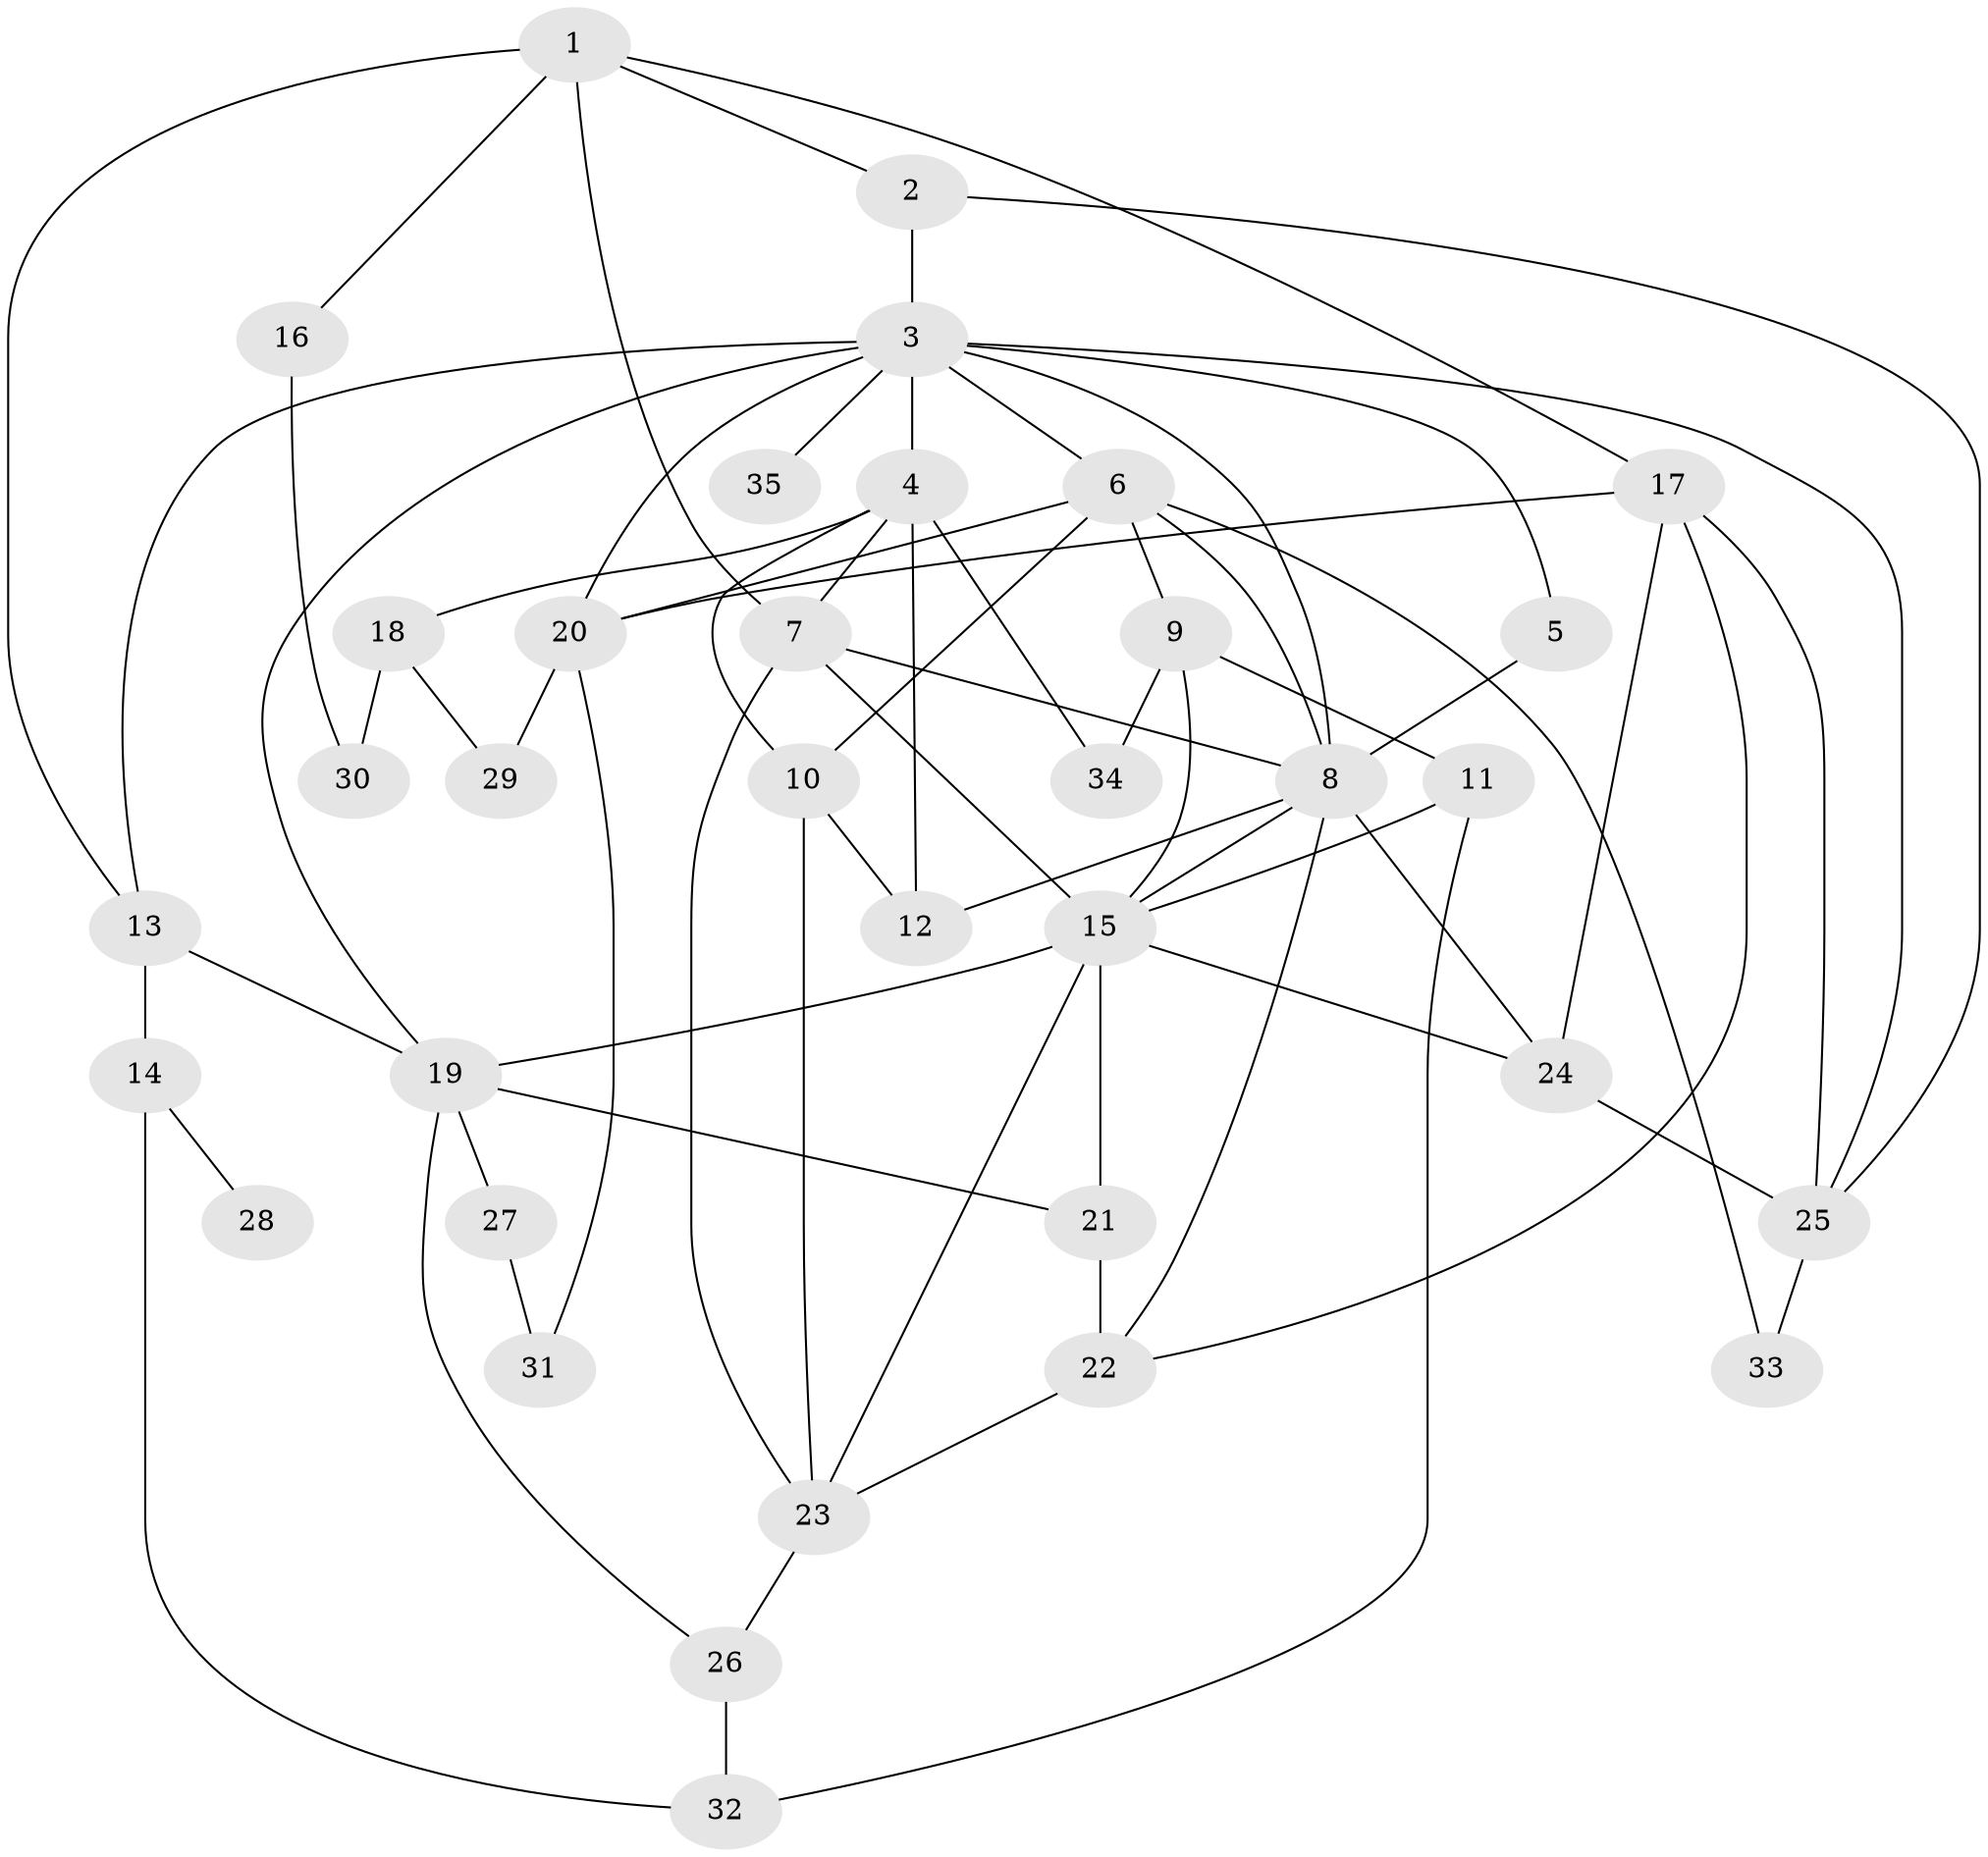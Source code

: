 // original degree distribution, {4: 0.14285714285714285, 7: 0.026785714285714284, 5: 0.03571428571428571, 3: 0.22321428571428573, 6: 0.044642857142857144, 8: 0.008928571428571428, 2: 0.2857142857142857, 1: 0.23214285714285715}
// Generated by graph-tools (version 1.1) at 2025/49/03/04/25 22:49:15]
// undirected, 35 vertices, 68 edges
graph export_dot {
  node [color=gray90,style=filled];
  1;
  2;
  3;
  4;
  5;
  6;
  7;
  8;
  9;
  10;
  11;
  12;
  13;
  14;
  15;
  16;
  17;
  18;
  19;
  20;
  21;
  22;
  23;
  24;
  25;
  26;
  27;
  28;
  29;
  30;
  31;
  32;
  33;
  34;
  35;
  1 -- 2 [weight=1.0];
  1 -- 7 [weight=1.0];
  1 -- 13 [weight=1.0];
  1 -- 16 [weight=1.0];
  1 -- 17 [weight=1.0];
  2 -- 3 [weight=1.0];
  2 -- 25 [weight=1.0];
  3 -- 4 [weight=2.0];
  3 -- 5 [weight=1.0];
  3 -- 6 [weight=2.0];
  3 -- 8 [weight=1.0];
  3 -- 13 [weight=1.0];
  3 -- 19 [weight=1.0];
  3 -- 20 [weight=1.0];
  3 -- 25 [weight=1.0];
  3 -- 35 [weight=2.0];
  4 -- 7 [weight=1.0];
  4 -- 10 [weight=1.0];
  4 -- 12 [weight=1.0];
  4 -- 18 [weight=1.0];
  4 -- 34 [weight=1.0];
  5 -- 8 [weight=1.0];
  6 -- 8 [weight=1.0];
  6 -- 9 [weight=2.0];
  6 -- 10 [weight=1.0];
  6 -- 20 [weight=1.0];
  6 -- 33 [weight=1.0];
  7 -- 8 [weight=2.0];
  7 -- 15 [weight=1.0];
  7 -- 23 [weight=1.0];
  8 -- 12 [weight=1.0];
  8 -- 15 [weight=1.0];
  8 -- 22 [weight=1.0];
  8 -- 24 [weight=1.0];
  9 -- 11 [weight=1.0];
  9 -- 15 [weight=1.0];
  9 -- 34 [weight=1.0];
  10 -- 12 [weight=3.0];
  10 -- 23 [weight=1.0];
  11 -- 15 [weight=1.0];
  11 -- 32 [weight=1.0];
  13 -- 14 [weight=2.0];
  13 -- 19 [weight=2.0];
  14 -- 28 [weight=1.0];
  14 -- 32 [weight=1.0];
  15 -- 19 [weight=1.0];
  15 -- 21 [weight=2.0];
  15 -- 23 [weight=1.0];
  15 -- 24 [weight=1.0];
  16 -- 30 [weight=1.0];
  17 -- 20 [weight=1.0];
  17 -- 22 [weight=1.0];
  17 -- 24 [weight=1.0];
  17 -- 25 [weight=1.0];
  18 -- 29 [weight=1.0];
  18 -- 30 [weight=2.0];
  19 -- 21 [weight=1.0];
  19 -- 26 [weight=1.0];
  19 -- 27 [weight=2.0];
  20 -- 29 [weight=2.0];
  20 -- 31 [weight=1.0];
  21 -- 22 [weight=1.0];
  22 -- 23 [weight=2.0];
  23 -- 26 [weight=1.0];
  24 -- 25 [weight=2.0];
  25 -- 33 [weight=1.0];
  26 -- 32 [weight=1.0];
  27 -- 31 [weight=1.0];
}
